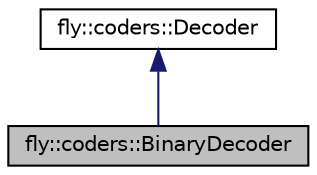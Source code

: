 digraph "fly::coders::BinaryDecoder"
{
 // LATEX_PDF_SIZE
  edge [fontname="Helvetica",fontsize="10",labelfontname="Helvetica",labelfontsize="10"];
  node [fontname="Helvetica",fontsize="10",shape=record];
  Node1 [label="fly::coders::BinaryDecoder",height=0.2,width=0.4,color="black", fillcolor="grey75", style="filled", fontcolor="black",tooltip=" "];
  Node2 -> Node1 [dir="back",color="midnightblue",fontsize="10",style="solid",fontname="Helvetica"];
  Node2 [label="fly::coders::Decoder",height=0.2,width=0.4,color="black", fillcolor="white", style="filled",URL="$classfly_1_1coders_1_1_decoder.html",tooltip=" "];
}
